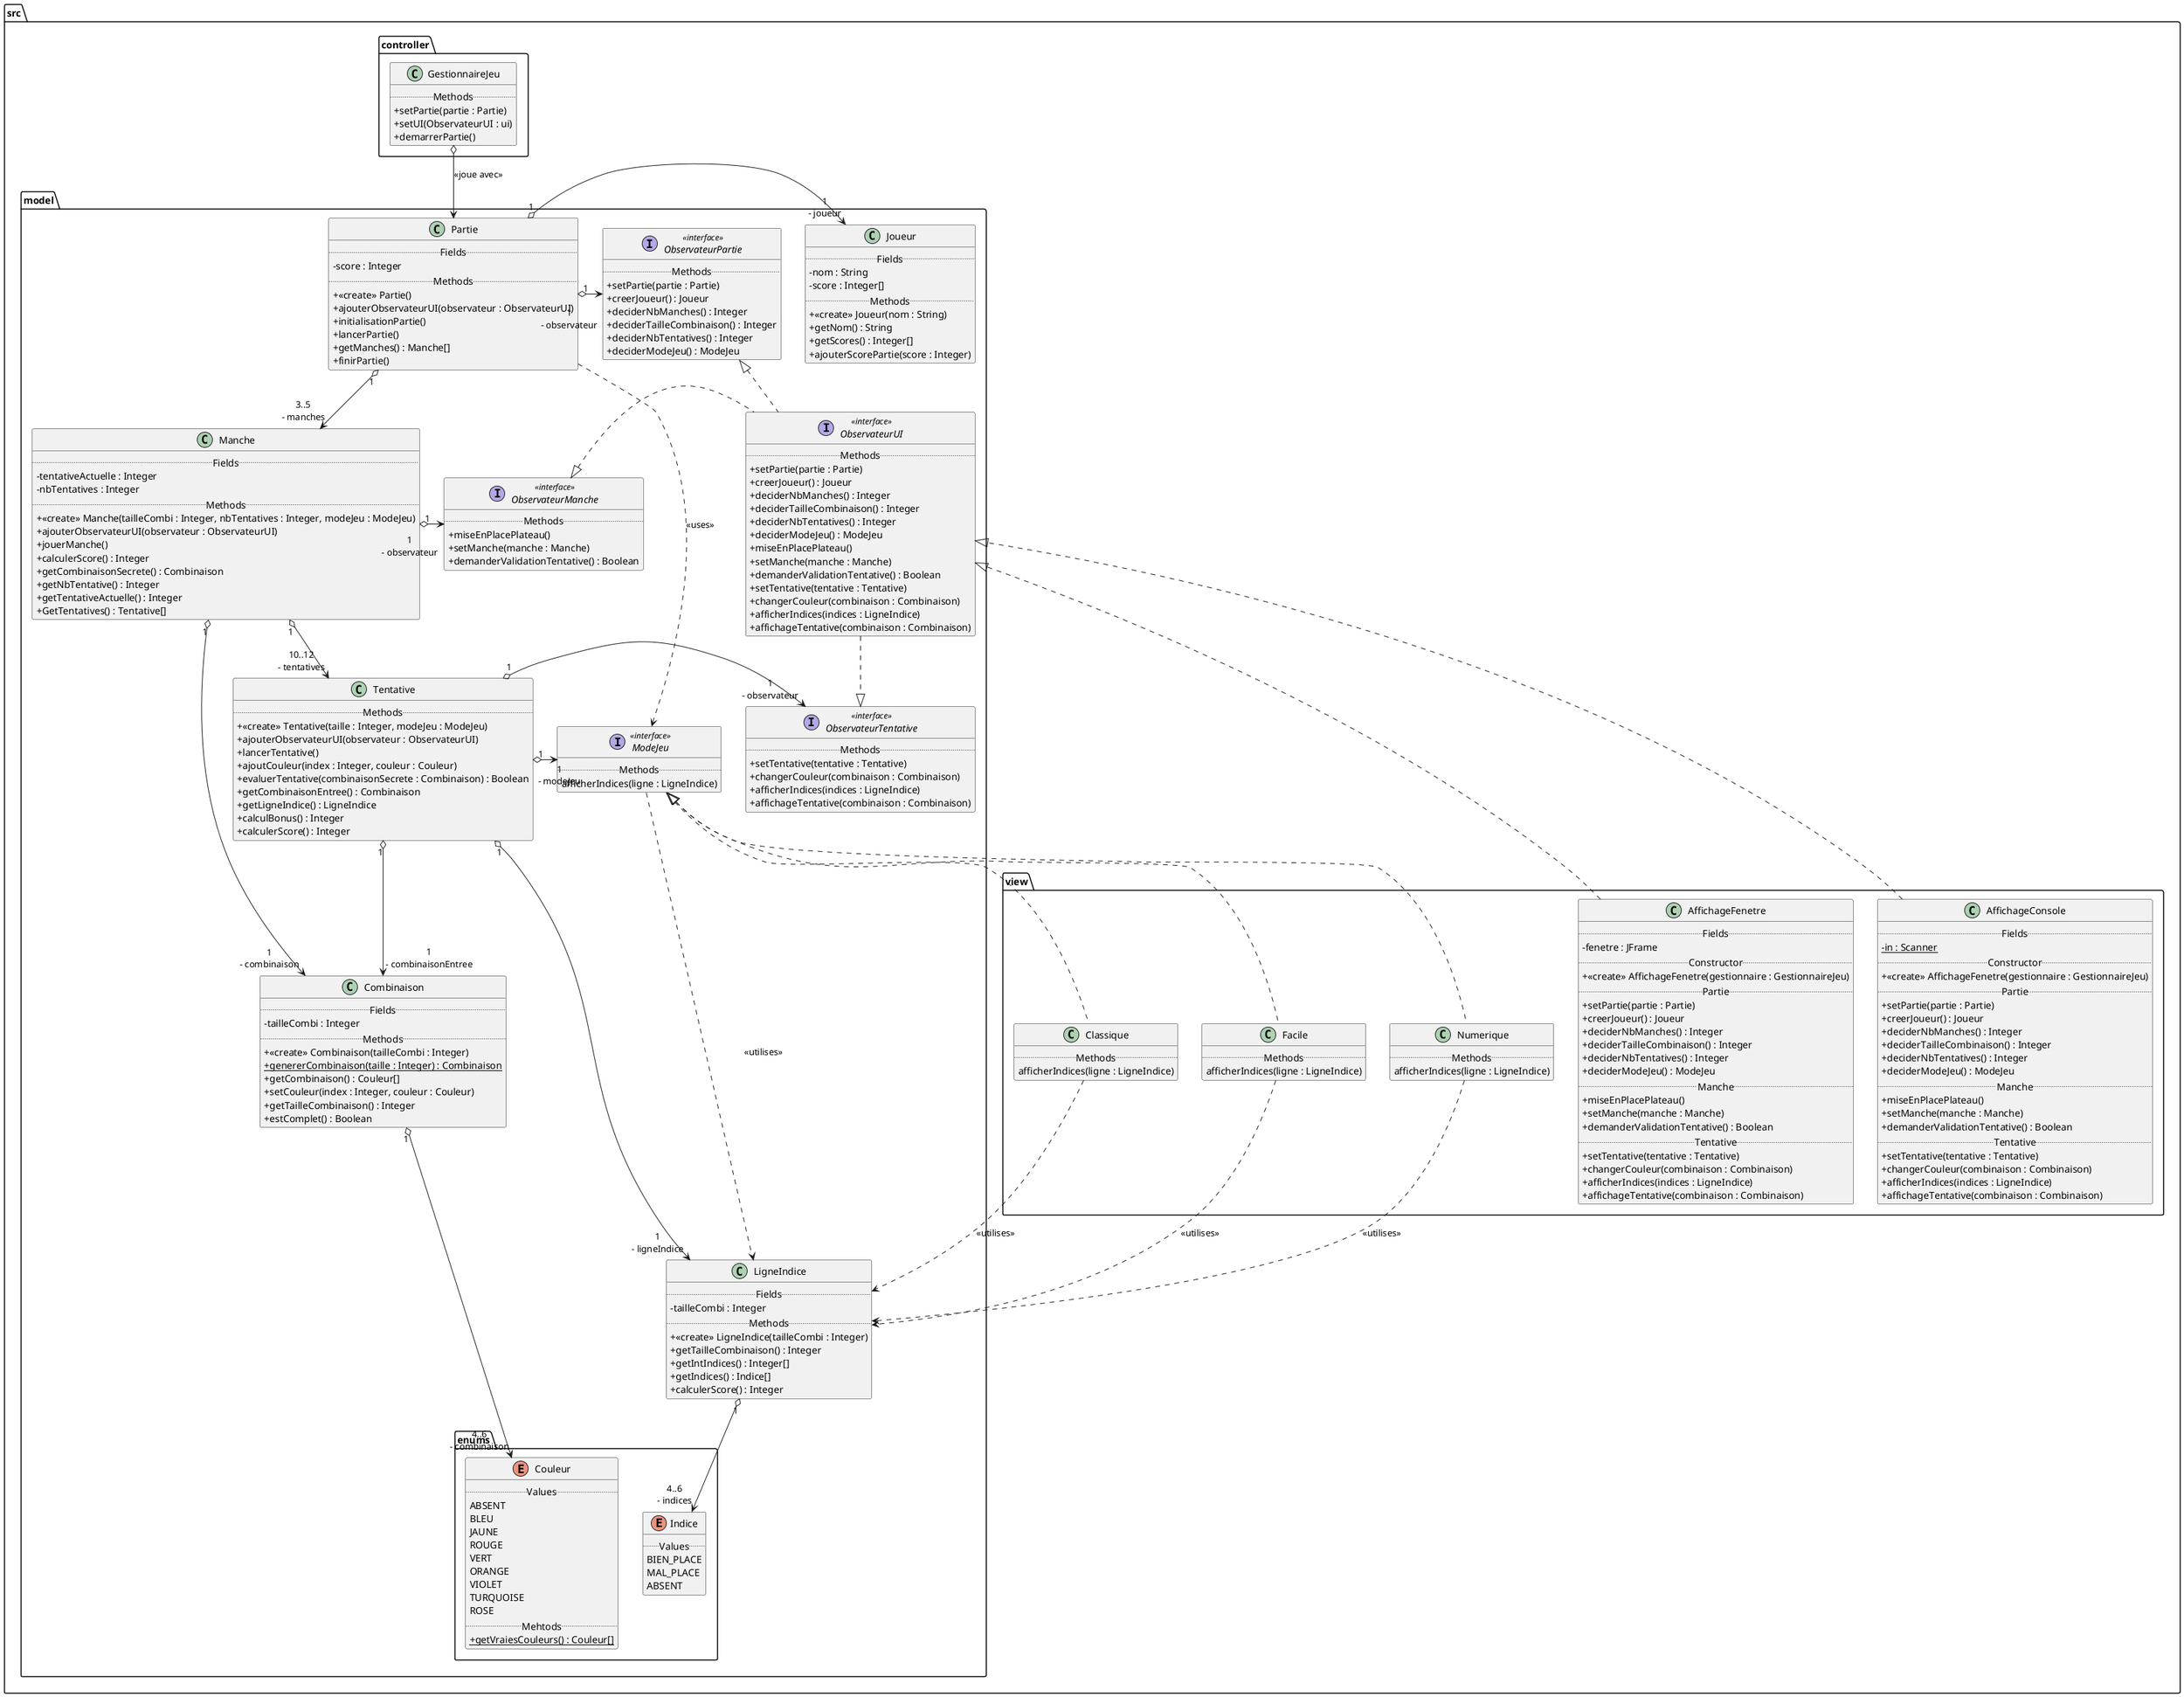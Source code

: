 @startuml
skinparam classAttributeIconSize 0

package src{
    package model{
        package enums{
            enum Couleur{
                ..Values..
                ABSENT
                BLEU
                JAUNE
                ROUGE
                VERT
                ORANGE
                VIOLET
                TURQUOISE
                ROSE
                ..Mehtods..
                + getVraiesCouleurs() : Couleur[] {static}
            }
            enum Indice{
                ..Values..
                BIEN_PLACE
                MAL_PLACE
                ABSENT
            }
        }
        class Combinaison{
            ..Fields..
            - tailleCombi : Integer
            ..Methods..
            + <<create>> Combinaison(tailleCombi : Integer)
            + genererCombinaison(taille : Integer) : Combinaison {static}
            + getCombinaison() : Couleur[]
            + setCouleur(index : Integer, couleur : Couleur)
            + getTailleCombinaison() : Integer
            + estComplet() : Boolean
        }
        class Joueur{
            ..Fields..
            - nom : String
            - score : Integer[]
            ..Methods..
            + <<create>> Joueur(nom : String)
            + getNom() : String
            + getScores() : Integer[]
            + ajouterScorePartie(score : Integer)
        }
        class LigneIndice{
            ..Fields..
            - tailleCombi : Integer
            ..Methods..
            + <<create>> LigneIndice(tailleCombi : Integer)
            + getTailleCombinaison() : Integer
            + getIntIndices() : Integer[]
            + getIndices() : Indice[]
            + calculerScore() : Integer
        }
        class Manche{
            ..Fields..
            - tentativeActuelle : Integer
            - nbTentatives : Integer
            ..Methods..
            + <<create>> Manche(tailleCombi : Integer, nbTentatives : Integer, modeJeu : ModeJeu)
            + ajouterObservateurUI(observateur : ObservateurUI)
            + jouerManche()
            + calculerScore() : Integer
            + getCombinaisonSecrete() : Combinaison
            + getNbTentative() : Integer
            + getTentativeActuelle() : Integer
            + GetTentatives() : Tentative[]
        }
        interface ModeJeu <<interface>>{
            ..Methods..
            afficherIndices(ligne : LigneIndice)
        }
        class Partie{
            ..Fields..
            - score : Integer
            ..Methods..
            + <<create>> Partie()
            + ajouterObservateurUI(observateur : ObservateurUI)
            + initialisationPartie()
            + lancerPartie()
            + getManches() : Manche[]
            + finirPartie()
        }
        class Tentative{
            ..Methods..
            + <<create>> Tentative(taille : Integer, modeJeu : ModeJeu)
            + ajouterObservateurUI(observateur : ObservateurUI)
            + lancerTentative()
            + ajoutCouleur(index : Integer, couleur : Couleur)
            + evaluerTentative(combinaisonSecrete : Combinaison) : Boolean
            + getCombinaisonEntree() : Combinaison
            + getLigneIndice() : LigneIndice
            + calculBonus() : Integer
            + calculerScore() : Integer
        }
        interface ObservateurUI <<interface>>{
            ..Methods..
            + setPartie(partie : Partie)
            + creerJoueur() : Joueur
            + deciderNbManches() : Integer
            + deciderTailleCombinaison() : Integer
            + deciderNbTentatives() : Integer
            + deciderModeJeu() : ModeJeu
            + miseEnPlacePlateau()
            + setManche(manche : Manche)
            + demanderValidationTentative() : Boolean
            + setTentative(tentative : Tentative)
            + changerCouleur(combinaison : Combinaison)
            + afficherIndices(indices : LigneIndice)
            + affichageTentative(combinaison : Combinaison)
        }
        interface ObservateurPartie <<interface>>{
            ..Methods..
            + setPartie(partie : Partie)
            + creerJoueur() : Joueur
            + deciderNbManches() : Integer
            + deciderTailleCombinaison() : Integer
            + deciderNbTentatives() : Integer
            + deciderModeJeu() : ModeJeu
        }
        interface ObservateurManche <<interface>>{
            ..Methods..
            + miseEnPlacePlateau()
            + setManche(manche : Manche)
            + demanderValidationTentative() : Boolean
        }
        interface ObservateurTentative <<interface>>{
            ..Methods..
            + setTentative(tentative : Tentative)
            + changerCouleur(combinaison : Combinaison)
            + afficherIndices(indices : LigneIndice)
            + affichageTentative(combinaison : Combinaison)
        }
    }
    package view{
        class Classique{
            ..Methods..
            afficherIndices(ligne : LigneIndice)
        }
        class Facile{
            ..Methods..
            afficherIndices(ligne : LigneIndice)
        }
        class Numerique{
            ..Methods..
            afficherIndices(ligne : LigneIndice)
        }
        class AffichageFenetre{
            ..Fields..
            - fenetre : JFrame
            ..Constructor..
            + <<create>> AffichageFenetre(gestionnaire : GestionnaireJeu)
            ..Partie..
            + setPartie(partie : Partie)
            + creerJoueur() : Joueur
            + deciderNbManches() : Integer
            + deciderTailleCombinaison() : Integer
            + deciderNbTentatives() : Integer
            + deciderModeJeu() : ModeJeu
            ..Manche..
            + miseEnPlacePlateau()
            + setManche(manche : Manche)
            + demanderValidationTentative() : Boolean
            ..Tentative..
            + setTentative(tentative : Tentative)
            + changerCouleur(combinaison : Combinaison)
            + afficherIndices(indices : LigneIndice)
            + affichageTentative(combinaison : Combinaison)
        }
        class AffichageConsole{
            ..Fields..
            - in : Scanner {static}
            ..Constructor..
            + <<create>> AffichageFenetre(gestionnaire : GestionnaireJeu)
            ..Partie..
            + setPartie(partie : Partie)
            + creerJoueur() : Joueur
            + deciderNbManches() : Integer
            + deciderTailleCombinaison() : Integer
            + deciderNbTentatives() : Integer
            + deciderModeJeu() : ModeJeu
            ..Manche..
            + miseEnPlacePlateau()
            + setManche(manche : Manche)
            + demanderValidationTentative() : Boolean
            ..Tentative..
            + setTentative(tentative : Tentative)
            + changerCouleur(combinaison : Combinaison)
            + afficherIndices(indices : LigneIndice)
            + affichageTentative(combinaison : Combinaison)
        }
    }
    package controller{
        class GestionnaireJeu{
            ..Methods..
            + setPartie(partie : Partie)
            + setUI(ObservateurUI : ui)
            + demarrerPartie()
        }
    }
}

src.controller.GestionnaireJeu o--> src.model.Partie : <<joue avec>>


src.model.Combinaison "1" o--> "4..6\n- combinaison" src.model.enums.Couleur

src.model.LigneIndice "1" o--> "4..6\n- indices" src.model.enums.Indice

src.model.Manche "1" o--> "10..12\n- tentatives" src.model.Tentative
src.model.Manche "1" o--> "1\n- combinaison" src.model.Combinaison
src.model.Manche "1" o-> "1\n- observateur" src.model.ObservateurManche

src.model.ModeJeu ...> src.model.LigneIndice : <<utilises>>
src.model.ModeJeu <|.. src.view.Classique
src.model.ModeJeu <|.. src.view.Facile
src.model.ModeJeu <|.. src.view.Numerique

src.model.Partie "1" o-> "1\n- joueur" src.model.Joueur
src.model.Partie "1" o--> "3..5\n- manches" src.model.Manche
src.model.Partie "1" o-> "1\n- observateur" src.model.ObservateurPartie
src.model.Partie .> src.model.ModeJeu : <<uses>>

src.model.Tentative "1" o--> "1\n- combinaisonEntree" src.model.Combinaison
src.model.Tentative "1" o--> "1\n- ligneIndice" src.model.LigneIndice
src.model.Tentative "1" o-> "1\n- modeJeu" src.model.ModeJeu
src.model.Tentative "1" o-> "1\n- observateur" src.model.ObservateurTentative

src.model.ObservateurPartie <|.. src.model.ObservateurUI
src.model.ObservateurUI .l|> src.model.ObservateurManche
src.model.ObservateurUI ..|> src.model.ObservateurTentative

src.view.Classique ..> src.model.LigneIndice : <<utilises>>

src.view.Facile ..> src.model.LigneIndice : <<utilises>>

src.view.Numerique ..> src.model.LigneIndice : <<utilises>>

src.view.AffichageConsole ..|> src.model.ObservateurUI

src.view.AffichageFenetre ..|> src.model.ObservateurUI

@enduml